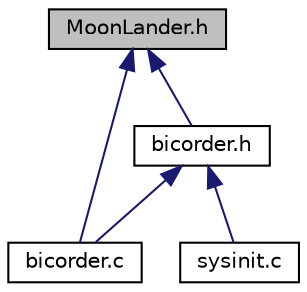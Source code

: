 digraph "MoonLander.h"
{
  edge [fontname="Helvetica",fontsize="10",labelfontname="Helvetica",labelfontsize="10"];
  node [fontname="Helvetica",fontsize="10",shape=record];
  Node1 [label="MoonLander.h",height=0.2,width=0.4,color="black", fillcolor="grey75", style="filled", fontcolor="black"];
  Node1 -> Node2 [dir="back",color="midnightblue",fontsize="10",style="solid",fontname="Helvetica"];
  Node2 [label="bicorder.h",height=0.2,width=0.4,color="black", fillcolor="white", style="filled",URL="$bicorder_8h.html",tooltip="Config header for the Gray Cat Labs Bicorder. "];
  Node2 -> Node3 [dir="back",color="midnightblue",fontsize="10",style="solid",fontname="Helvetica"];
  Node3 [label="bicorder.c",height=0.2,width=0.4,color="black", fillcolor="white", style="filled",URL="$bicorder_8c.html",tooltip="A Tricorder inspired project using the Gray Cat Labs MoonLander. "];
  Node2 -> Node4 [dir="back",color="midnightblue",fontsize="10",style="solid",fontname="Helvetica"];
  Node4 [label="sysinit.c",height=0.2,width=0.4,color="black", fillcolor="white", style="filled",URL="$sysinit_8c_source.html"];
  Node1 -> Node3 [dir="back",color="midnightblue",fontsize="10",style="solid",fontname="Helvetica"];
}
